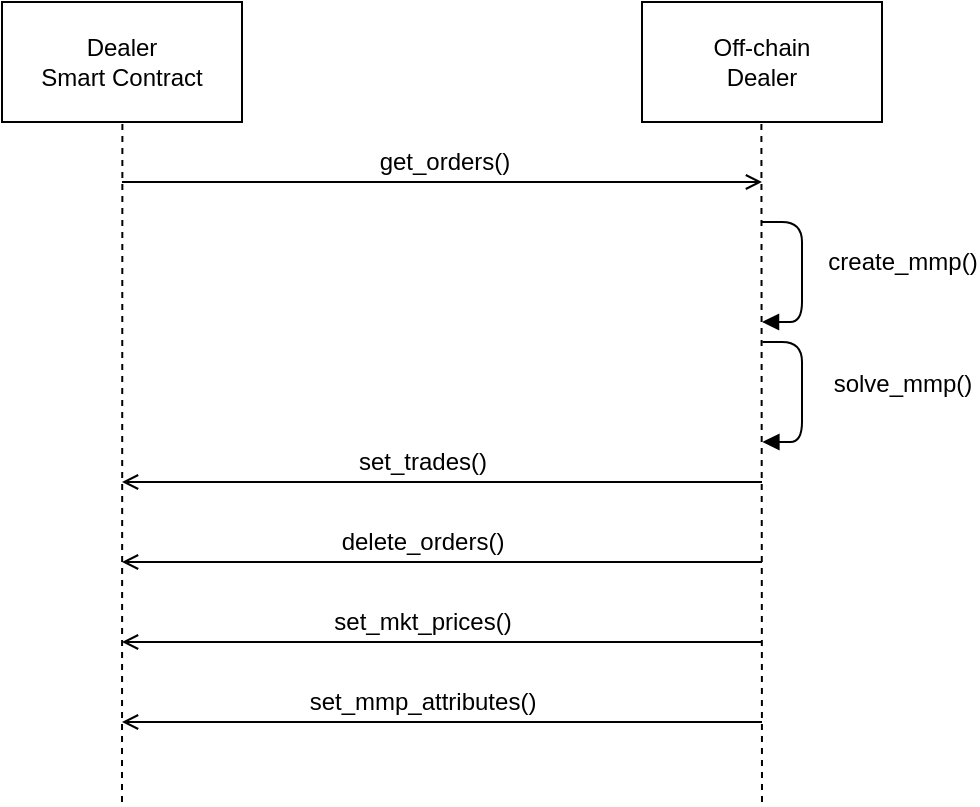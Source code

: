 <mxfile version="11.0.7" type="device"><diagram id="NS4X5qSdqrnrRl8yT7Ns" name="Page-1"><mxGraphModel dx="825" dy="465" grid="1" gridSize="10" guides="1" tooltips="1" connect="1" arrows="1" fold="1" page="1" pageScale="1" pageWidth="850" pageHeight="1100" math="0" shadow="0"><root><mxCell id="0"/><mxCell id="1" parent="0"/><mxCell id="8URSiPXNw6gKNo3ngQDu-1" value="Dealer&lt;br&gt;Smart Contract" style="rounded=0;whiteSpace=wrap;html=1;" vertex="1" parent="1"><mxGeometry x="120" y="80" width="120" height="60" as="geometry"/></mxCell><mxCell id="8URSiPXNw6gKNo3ngQDu-2" value="Off-chain&lt;br&gt;Dealer" style="rounded=0;whiteSpace=wrap;html=1;" vertex="1" parent="1"><mxGeometry x="440" y="80" width="120" height="60" as="geometry"/></mxCell><mxCell id="8URSiPXNw6gKNo3ngQDu-4" value="" style="endArrow=none;dashed=1;html=1;entryX=0.46;entryY=1.031;entryDx=0;entryDy=0;entryPerimeter=0;" edge="1" parent="1"><mxGeometry width="50" height="50" relative="1" as="geometry"><mxPoint x="500" y="480" as="sourcePoint"/><mxPoint x="499.7" y="139.86" as="targetPoint"/></mxGeometry></mxCell><mxCell id="8URSiPXNw6gKNo3ngQDu-8" value="" style="endArrow=none;dashed=1;html=1;entryX=0.46;entryY=1.031;entryDx=0;entryDy=0;entryPerimeter=0;" edge="1" parent="1"><mxGeometry width="50" height="50" relative="1" as="geometry"><mxPoint x="180" y="480" as="sourcePoint"/><mxPoint x="180.2" y="139.86" as="targetPoint"/></mxGeometry></mxCell><mxCell id="8URSiPXNw6gKNo3ngQDu-9" value="" style="endArrow=none;html=1;endFill=0;startArrow=open;startFill=0;" edge="1" parent="1"><mxGeometry width="50" height="50" relative="1" as="geometry"><mxPoint x="500" y="170" as="sourcePoint"/><mxPoint x="180" y="170" as="targetPoint"/></mxGeometry></mxCell><mxCell id="8URSiPXNw6gKNo3ngQDu-20" value="get_orders()" style="text;html=1;resizable=0;points=[];align=center;verticalAlign=middle;labelBackgroundColor=#ffffff;" vertex="1" connectable="0" parent="8URSiPXNw6gKNo3ngQDu-9"><mxGeometry x="0.091" y="-2" relative="1" as="geometry"><mxPoint x="15" y="-8" as="offset"/></mxGeometry></mxCell><mxCell id="8URSiPXNw6gKNo3ngQDu-11" value="" style="endArrow=none;html=1;endFill=0;startArrow=block;startFill=1;edgeStyle=orthogonalEdgeStyle;" edge="1" parent="1"><mxGeometry width="50" height="50" relative="1" as="geometry"><mxPoint x="500" y="240" as="sourcePoint"/><mxPoint x="500" y="190" as="targetPoint"/><Array as="points"><mxPoint x="520" y="240"/><mxPoint x="520" y="190"/></Array></mxGeometry></mxCell><mxCell id="8URSiPXNw6gKNo3ngQDu-16" value="create_mmp()" style="text;html=1;resizable=0;points=[];align=center;verticalAlign=middle;labelBackgroundColor=#ffffff;" vertex="1" connectable="0" parent="8URSiPXNw6gKNo3ngQDu-11"><mxGeometry x="-0.015" y="1" relative="1" as="geometry"><mxPoint x="51" y="-5.5" as="offset"/></mxGeometry></mxCell><mxCell id="8URSiPXNw6gKNo3ngQDu-18" value="" style="endArrow=none;html=1;endFill=0;startArrow=block;startFill=1;edgeStyle=orthogonalEdgeStyle;" edge="1" parent="1"><mxGeometry width="50" height="50" relative="1" as="geometry"><mxPoint x="500.2" y="300" as="sourcePoint"/><mxPoint x="500.2" y="250" as="targetPoint"/><Array as="points"><mxPoint x="520" y="300"/><mxPoint x="520" y="250"/></Array></mxGeometry></mxCell><mxCell id="8URSiPXNw6gKNo3ngQDu-19" value="solve_mmp()" style="text;html=1;resizable=0;points=[];align=center;verticalAlign=middle;labelBackgroundColor=#ffffff;" vertex="1" connectable="0" parent="8URSiPXNw6gKNo3ngQDu-18"><mxGeometry x="-0.015" y="1" relative="1" as="geometry"><mxPoint x="51" y="-5.5" as="offset"/></mxGeometry></mxCell><mxCell id="8URSiPXNw6gKNo3ngQDu-21" value="" style="endArrow=open;html=1;endFill=0;startArrow=none;startFill=0;" edge="1" parent="1"><mxGeometry width="50" height="50" relative="1" as="geometry"><mxPoint x="500" y="320" as="sourcePoint"/><mxPoint x="180" y="320" as="targetPoint"/></mxGeometry></mxCell><mxCell id="8URSiPXNw6gKNo3ngQDu-26" value="set_trades()" style="text;html=1;resizable=0;points=[];align=center;verticalAlign=middle;labelBackgroundColor=#ffffff;" vertex="1" connectable="0" parent="8URSiPXNw6gKNo3ngQDu-21"><mxGeometry x="-0.306" y="-1" relative="1" as="geometry"><mxPoint x="-59" y="-9" as="offset"/></mxGeometry></mxCell><mxCell id="8URSiPXNw6gKNo3ngQDu-23" value="" style="endArrow=open;html=1;endFill=0;startArrow=none;startFill=0;" edge="1" parent="1"><mxGeometry width="50" height="50" relative="1" as="geometry"><mxPoint x="500" y="360" as="sourcePoint"/><mxPoint x="180" y="360" as="targetPoint"/></mxGeometry></mxCell><mxCell id="8URSiPXNw6gKNo3ngQDu-27" value="delete_orders()" style="text;html=1;resizable=0;points=[];align=center;verticalAlign=middle;labelBackgroundColor=#ffffff;" vertex="1" connectable="0" parent="8URSiPXNw6gKNo3ngQDu-23"><mxGeometry x="-0.131" y="1" relative="1" as="geometry"><mxPoint x="-31" y="-11" as="offset"/></mxGeometry></mxCell><mxCell id="8URSiPXNw6gKNo3ngQDu-24" value="" style="endArrow=open;html=1;endFill=0;startArrow=none;startFill=0;" edge="1" parent="1"><mxGeometry width="50" height="50" relative="1" as="geometry"><mxPoint x="500" y="400" as="sourcePoint"/><mxPoint x="180" y="400" as="targetPoint"/></mxGeometry></mxCell><mxCell id="8URSiPXNw6gKNo3ngQDu-29" value="set_mkt_prices()" style="text;html=1;resizable=0;points=[];align=center;verticalAlign=middle;labelBackgroundColor=#ffffff;" vertex="1" connectable="0" parent="8URSiPXNw6gKNo3ngQDu-24"><mxGeometry x="-0.091" y="1" relative="1" as="geometry"><mxPoint x="-24.5" y="-11" as="offset"/></mxGeometry></mxCell><mxCell id="8URSiPXNw6gKNo3ngQDu-25" value="" style="endArrow=open;html=1;endFill=0;startArrow=none;startFill=0;" edge="1" parent="1"><mxGeometry width="50" height="50" relative="1" as="geometry"><mxPoint x="500" y="440" as="sourcePoint"/><mxPoint x="180" y="440" as="targetPoint"/></mxGeometry></mxCell><mxCell id="8URSiPXNw6gKNo3ngQDu-30" value="set_mmp_attributes()" style="text;html=1;resizable=0;points=[];align=center;verticalAlign=middle;labelBackgroundColor=#ffffff;" vertex="1" connectable="0" parent="8URSiPXNw6gKNo3ngQDu-25"><mxGeometry x="-0.039" y="-2" relative="1" as="geometry"><mxPoint x="-16" y="-8" as="offset"/></mxGeometry></mxCell></root></mxGraphModel></diagram></mxfile>